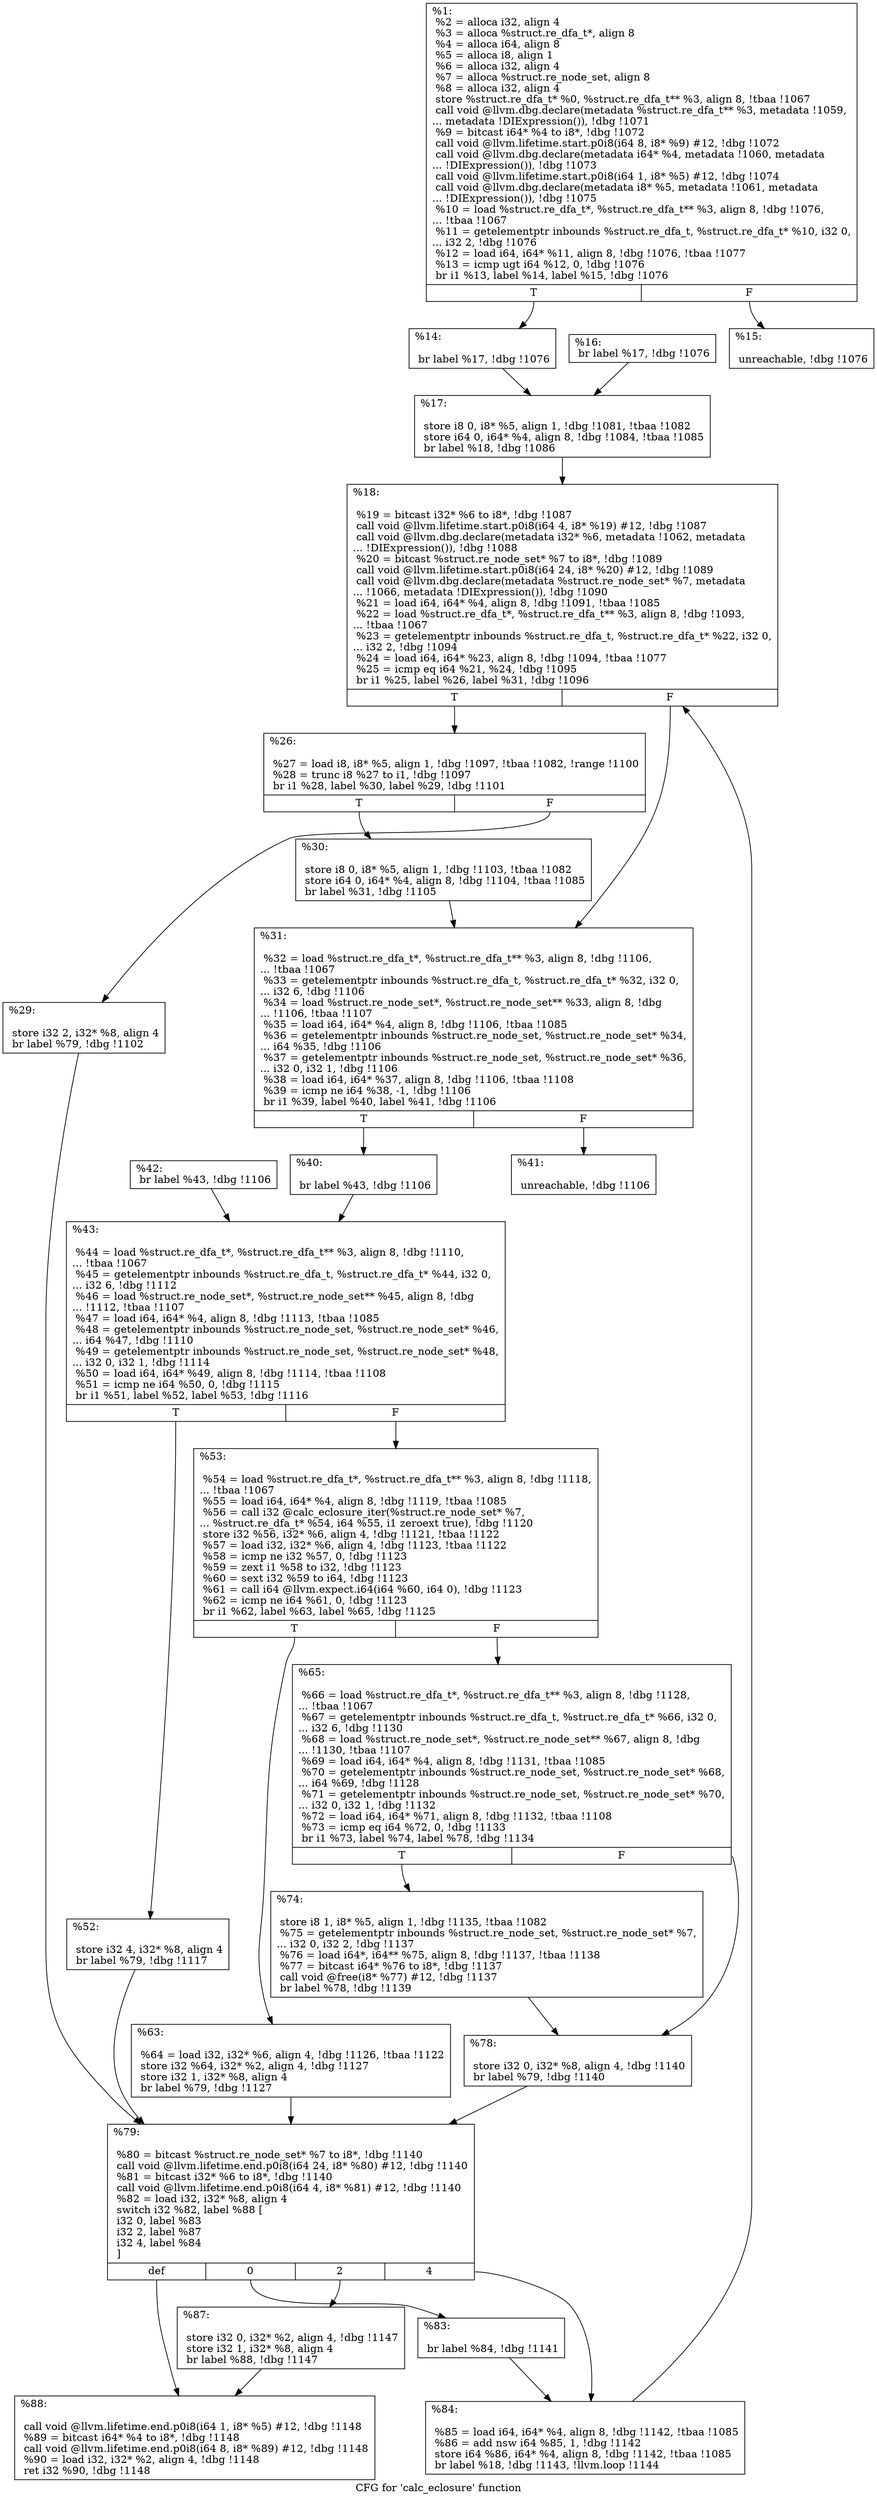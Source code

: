 digraph "CFG for 'calc_eclosure' function" {
	label="CFG for 'calc_eclosure' function";

	Node0xb67080 [shape=record,label="{%1:\l  %2 = alloca i32, align 4\l  %3 = alloca %struct.re_dfa_t*, align 8\l  %4 = alloca i64, align 8\l  %5 = alloca i8, align 1\l  %6 = alloca i32, align 4\l  %7 = alloca %struct.re_node_set, align 8\l  %8 = alloca i32, align 4\l  store %struct.re_dfa_t* %0, %struct.re_dfa_t** %3, align 8, !tbaa !1067\l  call void @llvm.dbg.declare(metadata %struct.re_dfa_t** %3, metadata !1059,\l... metadata !DIExpression()), !dbg !1071\l  %9 = bitcast i64* %4 to i8*, !dbg !1072\l  call void @llvm.lifetime.start.p0i8(i64 8, i8* %9) #12, !dbg !1072\l  call void @llvm.dbg.declare(metadata i64* %4, metadata !1060, metadata\l... !DIExpression()), !dbg !1073\l  call void @llvm.lifetime.start.p0i8(i64 1, i8* %5) #12, !dbg !1074\l  call void @llvm.dbg.declare(metadata i8* %5, metadata !1061, metadata\l... !DIExpression()), !dbg !1075\l  %10 = load %struct.re_dfa_t*, %struct.re_dfa_t** %3, align 8, !dbg !1076,\l... !tbaa !1067\l  %11 = getelementptr inbounds %struct.re_dfa_t, %struct.re_dfa_t* %10, i32 0,\l... i32 2, !dbg !1076\l  %12 = load i64, i64* %11, align 8, !dbg !1076, !tbaa !1077\l  %13 = icmp ugt i64 %12, 0, !dbg !1076\l  br i1 %13, label %14, label %15, !dbg !1076\l|{<s0>T|<s1>F}}"];
	Node0xb67080:s0 -> Node0xb671d0;
	Node0xb67080:s1 -> Node0xb67220;
	Node0xb671d0 [shape=record,label="{%14:\l\l  br label %17, !dbg !1076\l}"];
	Node0xb671d0 -> Node0xb672c0;
	Node0xb67220 [shape=record,label="{%15:\l\l  unreachable, !dbg !1076\l}"];
	Node0xb67270 [shape=record,label="{%16:                                                  \l  br label %17, !dbg !1076\l}"];
	Node0xb67270 -> Node0xb672c0;
	Node0xb672c0 [shape=record,label="{%17:\l\l  store i8 0, i8* %5, align 1, !dbg !1081, !tbaa !1082\l  store i64 0, i64* %4, align 8, !dbg !1084, !tbaa !1085\l  br label %18, !dbg !1086\l}"];
	Node0xb672c0 -> Node0xb67310;
	Node0xb67310 [shape=record,label="{%18:\l\l  %19 = bitcast i32* %6 to i8*, !dbg !1087\l  call void @llvm.lifetime.start.p0i8(i64 4, i8* %19) #12, !dbg !1087\l  call void @llvm.dbg.declare(metadata i32* %6, metadata !1062, metadata\l... !DIExpression()), !dbg !1088\l  %20 = bitcast %struct.re_node_set* %7 to i8*, !dbg !1089\l  call void @llvm.lifetime.start.p0i8(i64 24, i8* %20) #12, !dbg !1089\l  call void @llvm.dbg.declare(metadata %struct.re_node_set* %7, metadata\l... !1066, metadata !DIExpression()), !dbg !1090\l  %21 = load i64, i64* %4, align 8, !dbg !1091, !tbaa !1085\l  %22 = load %struct.re_dfa_t*, %struct.re_dfa_t** %3, align 8, !dbg !1093,\l... !tbaa !1067\l  %23 = getelementptr inbounds %struct.re_dfa_t, %struct.re_dfa_t* %22, i32 0,\l... i32 2, !dbg !1094\l  %24 = load i64, i64* %23, align 8, !dbg !1094, !tbaa !1077\l  %25 = icmp eq i64 %21, %24, !dbg !1095\l  br i1 %25, label %26, label %31, !dbg !1096\l|{<s0>T|<s1>F}}"];
	Node0xb67310:s0 -> Node0xb67360;
	Node0xb67310:s1 -> Node0xb67450;
	Node0xb67360 [shape=record,label="{%26:\l\l  %27 = load i8, i8* %5, align 1, !dbg !1097, !tbaa !1082, !range !1100\l  %28 = trunc i8 %27 to i1, !dbg !1097\l  br i1 %28, label %30, label %29, !dbg !1101\l|{<s0>T|<s1>F}}"];
	Node0xb67360:s0 -> Node0xb67400;
	Node0xb67360:s1 -> Node0xb673b0;
	Node0xb673b0 [shape=record,label="{%29:\l\l  store i32 2, i32* %8, align 4\l  br label %79, !dbg !1102\l}"];
	Node0xb673b0 -> Node0xb677c0;
	Node0xb67400 [shape=record,label="{%30:\l\l  store i8 0, i8* %5, align 1, !dbg !1103, !tbaa !1082\l  store i64 0, i64* %4, align 8, !dbg !1104, !tbaa !1085\l  br label %31, !dbg !1105\l}"];
	Node0xb67400 -> Node0xb67450;
	Node0xb67450 [shape=record,label="{%31:\l\l  %32 = load %struct.re_dfa_t*, %struct.re_dfa_t** %3, align 8, !dbg !1106,\l... !tbaa !1067\l  %33 = getelementptr inbounds %struct.re_dfa_t, %struct.re_dfa_t* %32, i32 0,\l... i32 6, !dbg !1106\l  %34 = load %struct.re_node_set*, %struct.re_node_set** %33, align 8, !dbg\l... !1106, !tbaa !1107\l  %35 = load i64, i64* %4, align 8, !dbg !1106, !tbaa !1085\l  %36 = getelementptr inbounds %struct.re_node_set, %struct.re_node_set* %34,\l... i64 %35, !dbg !1106\l  %37 = getelementptr inbounds %struct.re_node_set, %struct.re_node_set* %36,\l... i32 0, i32 1, !dbg !1106\l  %38 = load i64, i64* %37, align 8, !dbg !1106, !tbaa !1108\l  %39 = icmp ne i64 %38, -1, !dbg !1106\l  br i1 %39, label %40, label %41, !dbg !1106\l|{<s0>T|<s1>F}}"];
	Node0xb67450:s0 -> Node0xb674a0;
	Node0xb67450:s1 -> Node0xb674f0;
	Node0xb674a0 [shape=record,label="{%40:\l\l  br label %43, !dbg !1106\l}"];
	Node0xb674a0 -> Node0xb67590;
	Node0xb674f0 [shape=record,label="{%41:\l\l  unreachable, !dbg !1106\l}"];
	Node0xb67540 [shape=record,label="{%42:                                                  \l  br label %43, !dbg !1106\l}"];
	Node0xb67540 -> Node0xb67590;
	Node0xb67590 [shape=record,label="{%43:\l\l  %44 = load %struct.re_dfa_t*, %struct.re_dfa_t** %3, align 8, !dbg !1110,\l... !tbaa !1067\l  %45 = getelementptr inbounds %struct.re_dfa_t, %struct.re_dfa_t* %44, i32 0,\l... i32 6, !dbg !1112\l  %46 = load %struct.re_node_set*, %struct.re_node_set** %45, align 8, !dbg\l... !1112, !tbaa !1107\l  %47 = load i64, i64* %4, align 8, !dbg !1113, !tbaa !1085\l  %48 = getelementptr inbounds %struct.re_node_set, %struct.re_node_set* %46,\l... i64 %47, !dbg !1110\l  %49 = getelementptr inbounds %struct.re_node_set, %struct.re_node_set* %48,\l... i32 0, i32 1, !dbg !1114\l  %50 = load i64, i64* %49, align 8, !dbg !1114, !tbaa !1108\l  %51 = icmp ne i64 %50, 0, !dbg !1115\l  br i1 %51, label %52, label %53, !dbg !1116\l|{<s0>T|<s1>F}}"];
	Node0xb67590:s0 -> Node0xb675e0;
	Node0xb67590:s1 -> Node0xb67630;
	Node0xb675e0 [shape=record,label="{%52:\l\l  store i32 4, i32* %8, align 4\l  br label %79, !dbg !1117\l}"];
	Node0xb675e0 -> Node0xb677c0;
	Node0xb67630 [shape=record,label="{%53:\l\l  %54 = load %struct.re_dfa_t*, %struct.re_dfa_t** %3, align 8, !dbg !1118,\l... !tbaa !1067\l  %55 = load i64, i64* %4, align 8, !dbg !1119, !tbaa !1085\l  %56 = call i32 @calc_eclosure_iter(%struct.re_node_set* %7,\l... %struct.re_dfa_t* %54, i64 %55, i1 zeroext true), !dbg !1120\l  store i32 %56, i32* %6, align 4, !dbg !1121, !tbaa !1122\l  %57 = load i32, i32* %6, align 4, !dbg !1123, !tbaa !1122\l  %58 = icmp ne i32 %57, 0, !dbg !1123\l  %59 = zext i1 %58 to i32, !dbg !1123\l  %60 = sext i32 %59 to i64, !dbg !1123\l  %61 = call i64 @llvm.expect.i64(i64 %60, i64 0), !dbg !1123\l  %62 = icmp ne i64 %61, 0, !dbg !1123\l  br i1 %62, label %63, label %65, !dbg !1125\l|{<s0>T|<s1>F}}"];
	Node0xb67630:s0 -> Node0xb67680;
	Node0xb67630:s1 -> Node0xb676d0;
	Node0xb67680 [shape=record,label="{%63:\l\l  %64 = load i32, i32* %6, align 4, !dbg !1126, !tbaa !1122\l  store i32 %64, i32* %2, align 4, !dbg !1127\l  store i32 1, i32* %8, align 4\l  br label %79, !dbg !1127\l}"];
	Node0xb67680 -> Node0xb677c0;
	Node0xb676d0 [shape=record,label="{%65:\l\l  %66 = load %struct.re_dfa_t*, %struct.re_dfa_t** %3, align 8, !dbg !1128,\l... !tbaa !1067\l  %67 = getelementptr inbounds %struct.re_dfa_t, %struct.re_dfa_t* %66, i32 0,\l... i32 6, !dbg !1130\l  %68 = load %struct.re_node_set*, %struct.re_node_set** %67, align 8, !dbg\l... !1130, !tbaa !1107\l  %69 = load i64, i64* %4, align 8, !dbg !1131, !tbaa !1085\l  %70 = getelementptr inbounds %struct.re_node_set, %struct.re_node_set* %68,\l... i64 %69, !dbg !1128\l  %71 = getelementptr inbounds %struct.re_node_set, %struct.re_node_set* %70,\l... i32 0, i32 1, !dbg !1132\l  %72 = load i64, i64* %71, align 8, !dbg !1132, !tbaa !1108\l  %73 = icmp eq i64 %72, 0, !dbg !1133\l  br i1 %73, label %74, label %78, !dbg !1134\l|{<s0>T|<s1>F}}"];
	Node0xb676d0:s0 -> Node0xb67720;
	Node0xb676d0:s1 -> Node0xb67770;
	Node0xb67720 [shape=record,label="{%74:\l\l  store i8 1, i8* %5, align 1, !dbg !1135, !tbaa !1082\l  %75 = getelementptr inbounds %struct.re_node_set, %struct.re_node_set* %7,\l... i32 0, i32 2, !dbg !1137\l  %76 = load i64*, i64** %75, align 8, !dbg !1137, !tbaa !1138\l  %77 = bitcast i64* %76 to i8*, !dbg !1137\l  call void @free(i8* %77) #12, !dbg !1137\l  br label %78, !dbg !1139\l}"];
	Node0xb67720 -> Node0xb67770;
	Node0xb67770 [shape=record,label="{%78:\l\l  store i32 0, i32* %8, align 4, !dbg !1140\l  br label %79, !dbg !1140\l}"];
	Node0xb67770 -> Node0xb677c0;
	Node0xb677c0 [shape=record,label="{%79:\l\l  %80 = bitcast %struct.re_node_set* %7 to i8*, !dbg !1140\l  call void @llvm.lifetime.end.p0i8(i64 24, i8* %80) #12, !dbg !1140\l  %81 = bitcast i32* %6 to i8*, !dbg !1140\l  call void @llvm.lifetime.end.p0i8(i64 4, i8* %81) #12, !dbg !1140\l  %82 = load i32, i32* %8, align 4\l  switch i32 %82, label %88 [\l    i32 0, label %83\l    i32 2, label %87\l    i32 4, label %84\l  ]\l|{<s0>def|<s1>0|<s2>2|<s3>4}}"];
	Node0xb677c0:s0 -> Node0xb67900;
	Node0xb677c0:s1 -> Node0xb67810;
	Node0xb677c0:s2 -> Node0xb678b0;
	Node0xb677c0:s3 -> Node0xb67860;
	Node0xb67810 [shape=record,label="{%83:\l\l  br label %84, !dbg !1141\l}"];
	Node0xb67810 -> Node0xb67860;
	Node0xb67860 [shape=record,label="{%84:\l\l  %85 = load i64, i64* %4, align 8, !dbg !1142, !tbaa !1085\l  %86 = add nsw i64 %85, 1, !dbg !1142\l  store i64 %86, i64* %4, align 8, !dbg !1142, !tbaa !1085\l  br label %18, !dbg !1143, !llvm.loop !1144\l}"];
	Node0xb67860 -> Node0xb67310;
	Node0xb678b0 [shape=record,label="{%87:\l\l  store i32 0, i32* %2, align 4, !dbg !1147\l  store i32 1, i32* %8, align 4\l  br label %88, !dbg !1147\l}"];
	Node0xb678b0 -> Node0xb67900;
	Node0xb67900 [shape=record,label="{%88:\l\l  call void @llvm.lifetime.end.p0i8(i64 1, i8* %5) #12, !dbg !1148\l  %89 = bitcast i64* %4 to i8*, !dbg !1148\l  call void @llvm.lifetime.end.p0i8(i64 8, i8* %89) #12, !dbg !1148\l  %90 = load i32, i32* %2, align 4, !dbg !1148\l  ret i32 %90, !dbg !1148\l}"];
}

